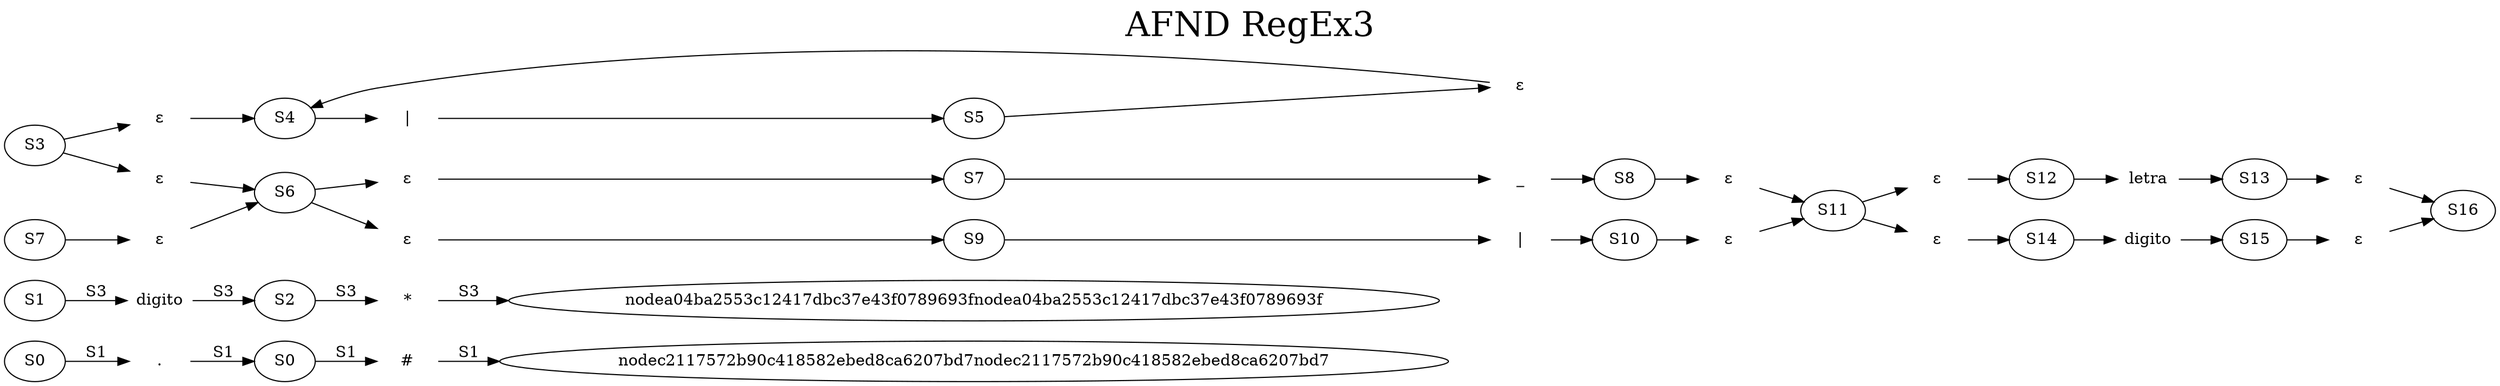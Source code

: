 digraph G{
 graph [dpi=1000];
 label=<AFND RegEx3>
 labelloc = t;
 fontsize = 30; rankdir=LR;

nodef3e06c97aacc40e8a3e1d5f24e801c62[label="S0"]

nodec2117572b90c418582ebed8ca6207bd7[label="S1"]

node851e03aeadc64609a30c65ddb983d95c[label="." shape="none"]

node32a832f38b5f446991c1a16798bd684a[label="#" shape="none"]

node2d16141f759447a99bc9cbf138bc13c0[label="S0"]

nodef3e06c97aacc40e8a3e1d5f24e801c62 -> node851e03aeadc64609a30c65ddb983d95c -> node2d16141f759447a99bc9cbf138bc13c0 -> node32a832f38b5f446991c1a16798bd684a -> nodec2117572b90c418582ebed8ca6207bd7nodec2117572b90c418582ebed8ca6207bd7[label="S1"]

nodea04ba2553c12417dbc37e43f0789693f[label="S3"]

node4e3e2cf8e9684e12922a9bba931e6d7a[label="digito" shape="none"]

node5ab4af3ac90440df857b721170516f2a[label="*" shape="none"]

node5ec5ceb6dd3d404cbfe16270f6395abc[label="S2"]

nodec2117572b90c418582ebed8ca6207bd7 -> node4e3e2cf8e9684e12922a9bba931e6d7a -> node5ec5ceb6dd3d404cbfe16270f6395abc -> node5ab4af3ac90440df857b721170516f2a -> nodea04ba2553c12417dbc37e43f0789693fnodea04ba2553c12417dbc37e43f0789693f[label="S3"]

node4ffbdf2dc4ca4e5e9765571ed071726d[label="S6"]

node3e5c835f89b64b2285565d4132c16569[label="ε" shape="none"]

node04b586894fb1438285ac1e885ccea355[label="ε" shape="none"]

nodedd64db5856024c919d3d225fc322e4b9[label="ε" shape="none"]

nodeb0319054ff314fd5927d19c516698a22[label="ε" shape="none"]

nodea93dcfb3862f4702890532fa0c6f713a[label="|" shape="none"]

node3e6feccea585469eb48cd3e7b153a2e0[label="S4"]

node88ede5957d844873a05ed1b54108f0e0[label="S5"]

nodea04ba2553c12417dbc37e43f0789693f -> node3e5c835f89b64b2285565d4132c16569 -> node3e6feccea585469eb48cd3e7b153a2e0 -> nodea93dcfb3862f4702890532fa0c6f713a -> node88ede5957d844873a05ed1b54108f0e0 -> node04b586894fb1438285ac1e885ccea355 -> node3e6feccea585469eb48cd3e7b153a2e0;
nodea04ba2553c12417dbc37e43f0789693f -> nodedd64db5856024c919d3d225fc322e4b9 -> node4ffbdf2dc4ca4e5e9765571ed071726d;
S7 -> nodeb0319054ff314fd5927d19c516698a22 -> node4ffbdf2dc4ca4e5e9765571ed071726d;
node4ffbdf2dc4ca4e5e9765571ed071726d[label="S6"]

node3821e470cd67433d89a58b649832f8f3[label="S11"]

node2463e199b04f499c82e2e9223df06c3d[label="ε" shape="none"]

node9e11f1b7523f4f488821111d71af6637[label="ε" shape="none"]

node3a17a39c89a64f148abd233ef815ae12[label="ε" shape="none"]

nodeae3be043649b451c8fc9935c70992f0f[label="ε" shape="none"]

node40dd0df72952404396e0444965c8c354[label="_" shape="none"]

node6438425533f8415f9d95c7aead89d8a4[label="|" shape="none"]

node96629173b6654bec870f35721a06fa88[label="S7"]

node73fe359a920446a28364bc6027a6addd[label="S8"]

node1f89804229364330b29665db56dc5193[label="S9"]

node423f706d453f400daaa4fd407f5b8d63[label="S10"]

node4ffbdf2dc4ca4e5e9765571ed071726d -> node2463e199b04f499c82e2e9223df06c3d -> node96629173b6654bec870f35721a06fa88 -> node40dd0df72952404396e0444965c8c354 -> node73fe359a920446a28364bc6027a6addd -> node9e11f1b7523f4f488821111d71af6637 -> node3821e470cd67433d89a58b649832f8f3;
node4ffbdf2dc4ca4e5e9765571ed071726d -> node3a17a39c89a64f148abd233ef815ae12 -> node1f89804229364330b29665db56dc5193 -> node6438425533f8415f9d95c7aead89d8a4 -> node423f706d453f400daaa4fd407f5b8d63 -> nodeae3be043649b451c8fc9935c70992f0f -> node3821e470cd67433d89a58b649832f8f3;
node3821e470cd67433d89a58b649832f8f3[label="S11"]

nodea0cc230f515d4677b9473c9c25e9d47a[label="S16"]

nodef1376144bd064923b3b69cd3836336b6[label="ε" shape="none"]

node32bf795490de4068974c6c26572693aa[label="ε" shape="none"]

node69a2c9b2794748fc8003287af2623f9b[label="ε" shape="none"]

nodef7c210c5202a45c487ee6cca3c864917[label="ε" shape="none"]

nodedcf0fc32269248e4a4f88c1a2368fc29[label="letra" shape="none"]

nodeaf88b1d7c2c9459fb3ba07eda3bdca97[label="digito" shape="none"]

node6f37a48bfb714ec3acc06f4408cb1da4[label="S12"]

nodeb0fcdd9e84dd428e92c905718b76f787[label="S13"]

nodef0315c5e6c9040a2ba23321e9f30e2c3[label="S14"]

node65e1631a0d5c4231bd9a2a960c44ab8a[label="S15"]

node3821e470cd67433d89a58b649832f8f3 -> nodef1376144bd064923b3b69cd3836336b6 -> node6f37a48bfb714ec3acc06f4408cb1da4 -> nodedcf0fc32269248e4a4f88c1a2368fc29 -> nodeb0fcdd9e84dd428e92c905718b76f787 -> node32bf795490de4068974c6c26572693aa -> nodea0cc230f515d4677b9473c9c25e9d47a;
node3821e470cd67433d89a58b649832f8f3 -> node69a2c9b2794748fc8003287af2623f9b -> nodef0315c5e6c9040a2ba23321e9f30e2c3 -> nodeaf88b1d7c2c9459fb3ba07eda3bdca97 -> node65e1631a0d5c4231bd9a2a960c44ab8a -> nodef7c210c5202a45c487ee6cca3c864917 -> nodea0cc230f515d4677b9473c9c25e9d47a;
}